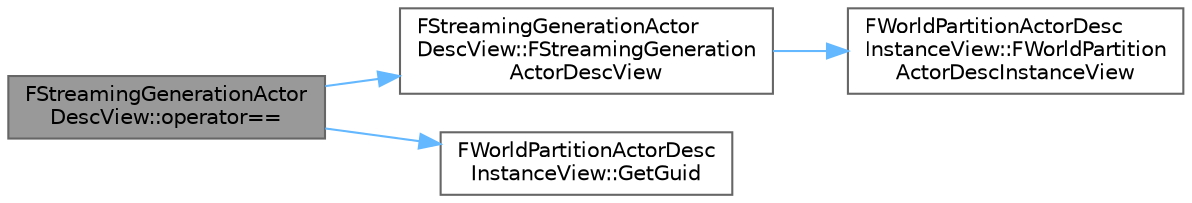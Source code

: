 digraph "FStreamingGenerationActorDescView::operator=="
{
 // INTERACTIVE_SVG=YES
 // LATEX_PDF_SIZE
  bgcolor="transparent";
  edge [fontname=Helvetica,fontsize=10,labelfontname=Helvetica,labelfontsize=10];
  node [fontname=Helvetica,fontsize=10,shape=box,height=0.2,width=0.4];
  rankdir="LR";
  Node1 [id="Node000001",label="FStreamingGenerationActor\lDescView::operator==",height=0.2,width=0.4,color="gray40", fillcolor="grey60", style="filled", fontcolor="black",tooltip=" "];
  Node1 -> Node2 [id="edge1_Node000001_Node000002",color="steelblue1",style="solid",tooltip=" "];
  Node2 [id="Node000002",label="FStreamingGenerationActor\lDescView::FStreamingGeneration\lActorDescView",height=0.2,width=0.4,color="grey40", fillcolor="white", style="filled",URL="$d5/dcb/classFStreamingGenerationActorDescView.html#a5c0c2eb0f534fae9d610d2948c41ccae",tooltip=" "];
  Node2 -> Node3 [id="edge2_Node000002_Node000003",color="steelblue1",style="solid",tooltip=" "];
  Node3 [id="Node000003",label="FWorldPartitionActorDesc\lInstanceView::FWorldPartition\lActorDescInstanceView",height=0.2,width=0.4,color="grey40", fillcolor="white", style="filled",URL="$de/d69/classFWorldPartitionActorDescInstanceView.html#a6fe59779cc743b987b78e2f3109b1e2e",tooltip=" "];
  Node1 -> Node4 [id="edge3_Node000001_Node000004",color="steelblue1",style="solid",tooltip=" "];
  Node4 [id="Node000004",label="FWorldPartitionActorDesc\lInstanceView::GetGuid",height=0.2,width=0.4,color="grey40", fillcolor="white", style="filled",URL="$de/d69/classFWorldPartitionActorDescInstanceView.html#a633a0280c0c0ac392c6dd7cfb1f89a0f",tooltip=" "];
}

